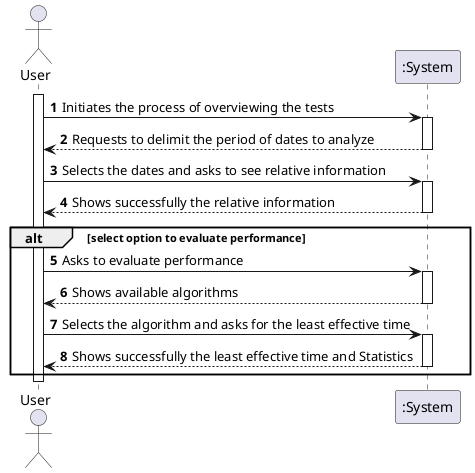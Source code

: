 @startuml
autonumber
actor "User" as User

activate User
User -> ":System" : Initiates the process of overviewing the tests
activate ":System"

":System" --> User : Requests to delimit the period of dates to analyze
deactivate ":System"

User -> ":System" : Selects the dates and asks to see relative information
activate ":System"

":System" --> User : Shows successfully the relative information
deactivate ":System"
alt select option to evaluate performance
User -> ":System" : Asks to evaluate performance
activate ":System"
":System" --> User : Shows available algorithms
deactivate ":System"

User -> ":System" : Selects the algorithm and asks for the least effective time
activate ":System"
":System" --> User : Shows successfully the least effective time and Statistics
deactivate ":System"
end
deactivate User

@enduml